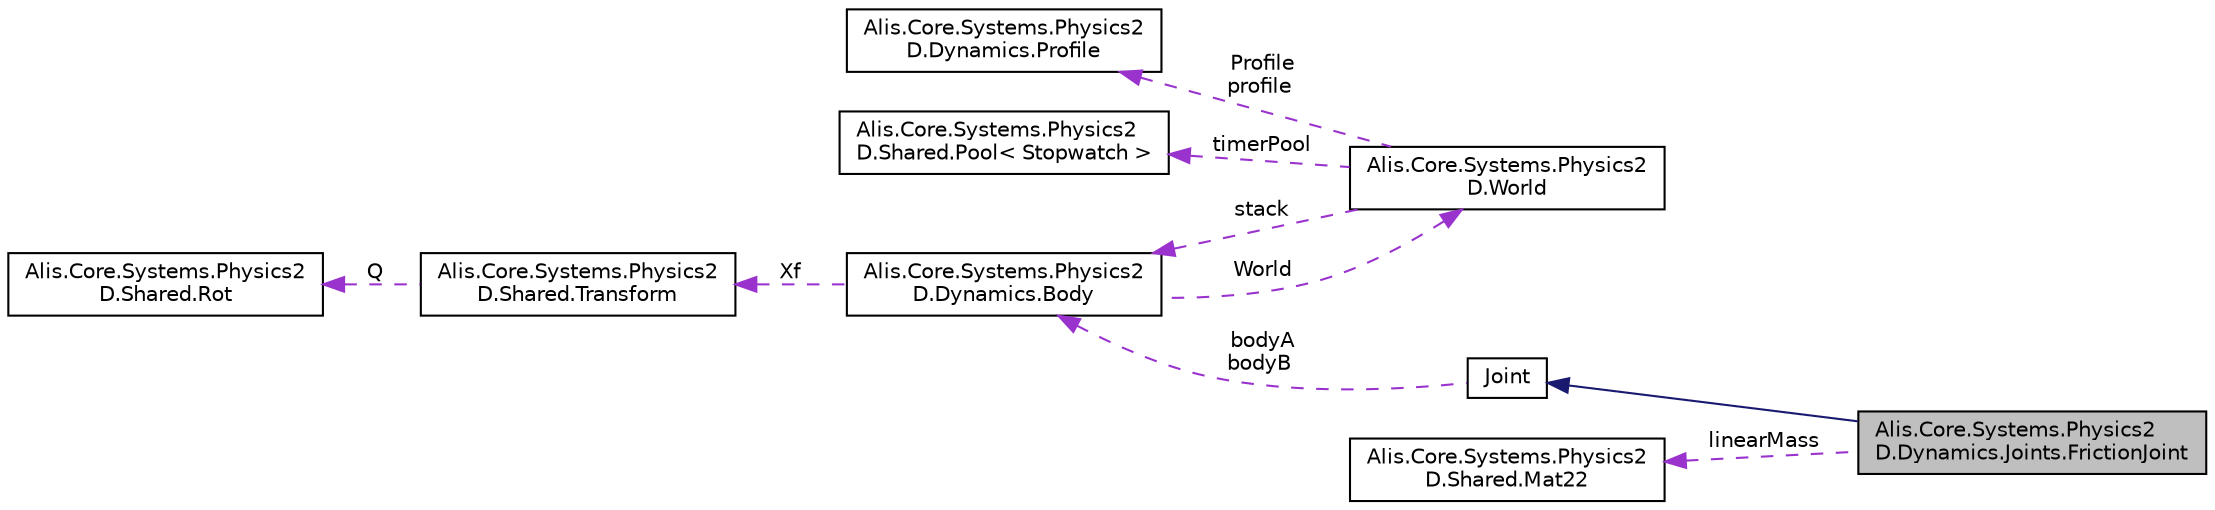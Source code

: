 digraph "Alis.Core.Systems.Physics2D.Dynamics.Joints.FrictionJoint"
{
 // LATEX_PDF_SIZE
  edge [fontname="Helvetica",fontsize="10",labelfontname="Helvetica",labelfontsize="10"];
  node [fontname="Helvetica",fontsize="10",shape=record];
  rankdir="LR";
  Node1 [label="Alis.Core.Systems.Physics2\lD.Dynamics.Joints.FrictionJoint",height=0.2,width=0.4,color="black", fillcolor="grey75", style="filled", fontcolor="black",tooltip="Friction joint. This is used for top-down friction. It provides 2D translational friction and angular..."];
  Node2 -> Node1 [dir="back",color="midnightblue",fontsize="10",style="solid",fontname="Helvetica"];
  Node2 [label="Joint",height=0.2,width=0.4,color="black", fillcolor="white", style="filled",URL="$class_alis_1_1_core_1_1_systems_1_1_physics2_d_1_1_dynamics_1_1_joints_1_1_joint.html",tooltip="The joint class"];
  Node3 -> Node2 [dir="back",color="darkorchid3",fontsize="10",style="dashed",label=" bodyA\nbodyB" ,fontname="Helvetica"];
  Node3 [label="Alis.Core.Systems.Physics2\lD.Dynamics.Body",height=0.2,width=0.4,color="black", fillcolor="white", style="filled",URL="$class_alis_1_1_core_1_1_systems_1_1_physics2_d_1_1_dynamics_1_1_body.html",tooltip="The body class"];
  Node4 -> Node3 [dir="back",color="darkorchid3",fontsize="10",style="dashed",label=" Xf" ,fontname="Helvetica"];
  Node4 [label="Alis.Core.Systems.Physics2\lD.Shared.Transform",height=0.2,width=0.4,color="black", fillcolor="white", style="filled",URL="$struct_alis_1_1_core_1_1_systems_1_1_physics2_d_1_1_shared_1_1_transform.html",tooltip="A transform contains translation and rotation. It is used to represent the position and orientation o..."];
  Node5 -> Node4 [dir="back",color="darkorchid3",fontsize="10",style="dashed",label=" Q" ,fontname="Helvetica"];
  Node5 [label="Alis.Core.Systems.Physics2\lD.Shared.Rot",height=0.2,width=0.4,color="black", fillcolor="white", style="filled",URL="$struct_alis_1_1_core_1_1_systems_1_1_physics2_d_1_1_shared_1_1_rot.html",tooltip="Rotation"];
  Node6 -> Node3 [dir="back",color="darkorchid3",fontsize="10",style="dashed",label=" World" ,fontname="Helvetica"];
  Node6 [label="Alis.Core.Systems.Physics2\lD.World",height=0.2,width=0.4,color="black", fillcolor="white", style="filled",URL="$class_alis_1_1_core_1_1_systems_1_1_physics2_d_1_1_world.html",tooltip="The world class manages all physics entities, dynamic simulation, and asynchronous queries."];
  Node3 -> Node6 [dir="back",color="darkorchid3",fontsize="10",style="dashed",label=" stack" ,fontname="Helvetica"];
  Node7 -> Node6 [dir="back",color="darkorchid3",fontsize="10",style="dashed",label=" Profile\nprofile" ,fontname="Helvetica"];
  Node7 [label="Alis.Core.Systems.Physics2\lD.Dynamics.Profile",height=0.2,width=0.4,color="black", fillcolor="white", style="filled",URL="$struct_alis_1_1_core_1_1_systems_1_1_physics2_d_1_1_dynamics_1_1_profile.html",tooltip="The profile"];
  Node8 -> Node6 [dir="back",color="darkorchid3",fontsize="10",style="dashed",label=" timerPool" ,fontname="Helvetica"];
  Node8 [label="Alis.Core.Systems.Physics2\lD.Shared.Pool\< Stopwatch \>",height=0.2,width=0.4,color="black", fillcolor="white", style="filled",URL="$class_alis_1_1_core_1_1_systems_1_1_physics2_d_1_1_shared_1_1_pool.html",tooltip=" "];
  Node9 -> Node1 [dir="back",color="darkorchid3",fontsize="10",style="dashed",label=" linearMass" ,fontname="Helvetica"];
  Node9 [label="Alis.Core.Systems.Physics2\lD.Shared.Mat22",height=0.2,width=0.4,color="black", fillcolor="white", style="filled",URL="$struct_alis_1_1_core_1_1_systems_1_1_physics2_d_1_1_shared_1_1_mat22.html",tooltip="A 2-by-2 matrix. Stored in column-major order."];
}
